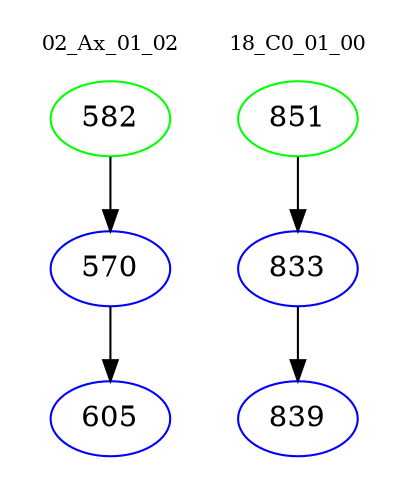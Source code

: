 digraph{
subgraph cluster_0 {
color = white
label = "02_Ax_01_02";
fontsize=10;
T0_582 [label="582", color="green"]
T0_582 -> T0_570 [color="black"]
T0_570 [label="570", color="blue"]
T0_570 -> T0_605 [color="black"]
T0_605 [label="605", color="blue"]
}
subgraph cluster_1 {
color = white
label = "18_C0_01_00";
fontsize=10;
T1_851 [label="851", color="green"]
T1_851 -> T1_833 [color="black"]
T1_833 [label="833", color="blue"]
T1_833 -> T1_839 [color="black"]
T1_839 [label="839", color="blue"]
}
}
